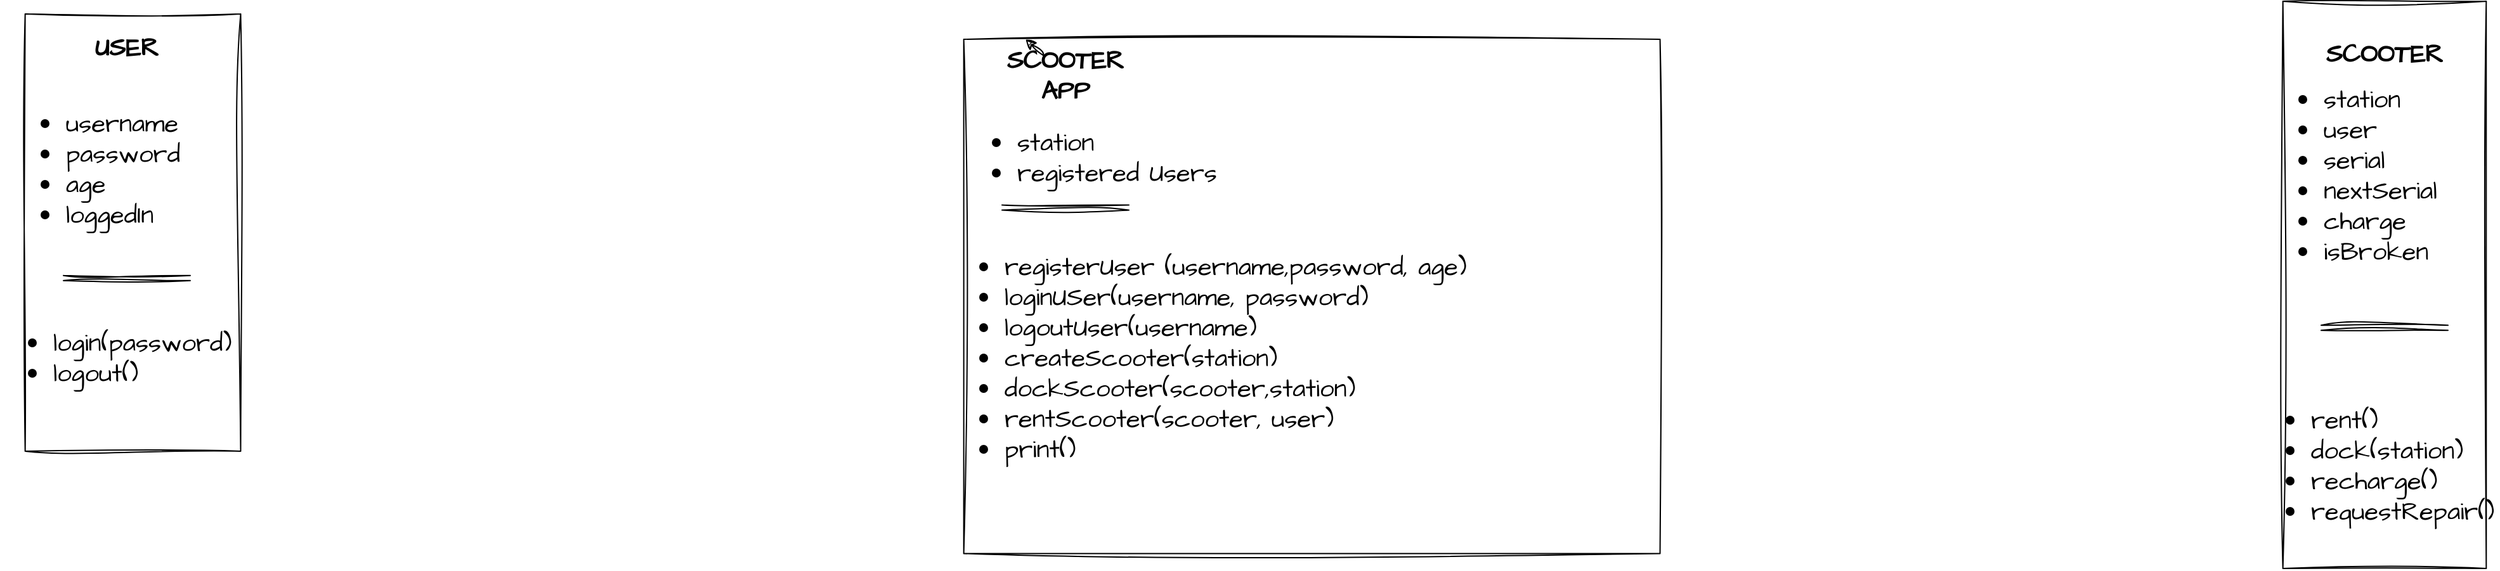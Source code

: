 <mxfile>
    <diagram id="jjF6-8D5hDRVsdyMYq7r" name="Page-1">
        <mxGraphModel dx="2360" dy="2220" grid="1" gridSize="10" guides="1" tooltips="1" connect="1" arrows="1" fold="1" page="1" pageScale="1" pageWidth="850" pageHeight="1100" math="0" shadow="0">
            <root>
                <mxCell id="0"/>
                <mxCell id="1" parent="0"/>
                <mxCell id="20" value="" style="group" vertex="1" connectable="0" parent="1">
                    <mxGeometry x="1190" y="-1080" width="190" height="447.5" as="geometry"/>
                </mxCell>
                <mxCell id="10" value="" style="whiteSpace=wrap;html=1;sketch=1;hachureGap=4;jiggle=2;curveFitting=1;fontFamily=Architects Daughter;fontSource=https%3A%2F%2Ffonts.googleapis.com%2Fcss%3Ffamily%3DArchitects%2BDaughter;fontSize=20;rotation=90;container=0;" vertex="1" parent="20">
                    <mxGeometry x="-123.75" y="143.58" width="447.5" height="160.34" as="geometry"/>
                </mxCell>
                <mxCell id="11" value="&lt;b&gt;SCOOTER&lt;/b&gt;" style="text;strokeColor=none;align=center;fillColor=none;html=1;verticalAlign=middle;whiteSpace=wrap;rounded=0;sketch=1;hachureGap=4;jiggle=2;curveFitting=1;fontFamily=Architects Daughter;fontSource=https%3A%2F%2Ffonts.googleapis.com%2Fcss%3Ffamily%3DArchitects%2BDaughter;fontSize=20;container=0;" vertex="1" parent="20">
                    <mxGeometry x="70" y="25.429" width="60" height="31.034" as="geometry"/>
                </mxCell>
                <mxCell id="12" value="&lt;ul&gt;&lt;li&gt;station&lt;/li&gt;&lt;li&gt;user&lt;/li&gt;&lt;li&gt;serial&lt;/li&gt;&lt;li&gt;nextSerial&lt;/li&gt;&lt;li&gt;charge&lt;/li&gt;&lt;li&gt;isBroken&lt;/li&gt;&lt;/ul&gt;" style="text;strokeColor=none;align=left;fillColor=none;html=1;verticalAlign=middle;whiteSpace=wrap;rounded=0;sketch=1;hachureGap=4;jiggle=2;curveFitting=1;fontFamily=Architects Daughter;fontSource=https%3A%2F%2Ffonts.googleapis.com%2Fcss%3Ffamily%3DArchitects%2BDaughter;fontSize=20;container=0;" vertex="1" parent="20">
                    <mxGeometry x="10" y="118.532" width="180" height="36.207" as="geometry"/>
                </mxCell>
                <mxCell id="18" value="" style="shape=link;html=1;sketch=1;hachureGap=4;jiggle=2;curveFitting=1;fontFamily=Architects Daughter;fontSource=https%3A%2F%2Ffonts.googleapis.com%2Fcss%3Ffamily%3DArchitects%2BDaughter;fontSize=16;" edge="1" parent="20">
                    <mxGeometry width="100" relative="1" as="geometry">
                        <mxPoint x="50" y="257.67" as="sourcePoint"/>
                        <mxPoint x="150" y="257.67" as="targetPoint"/>
                    </mxGeometry>
                </mxCell>
                <mxCell id="19" value="&lt;ul&gt;&lt;li&gt;rent()&lt;/li&gt;&lt;li&gt;dock(station)&lt;/li&gt;&lt;li&gt;recharge()&lt;/li&gt;&lt;li&gt;requestRepair()&lt;/li&gt;&lt;/ul&gt;" style="text;strokeColor=none;align=left;fillColor=none;html=1;verticalAlign=middle;whiteSpace=wrap;rounded=0;sketch=1;hachureGap=4;jiggle=2;curveFitting=1;fontFamily=Architects Daughter;fontSource=https%3A%2F%2Ffonts.googleapis.com%2Fcss%3Ffamily%3DArchitects%2BDaughter;fontSize=20;container=0;" vertex="1" parent="20">
                    <mxGeometry y="347.672" width="180" height="36.207" as="geometry"/>
                </mxCell>
                <mxCell id="23" value="" style="group" vertex="1" connectable="0" parent="1">
                    <mxGeometry x="-590" y="-1070.005" width="190" height="345" as="geometry"/>
                </mxCell>
                <mxCell id="6" value="" style="whiteSpace=wrap;html=1;sketch=1;hachureGap=4;jiggle=2;curveFitting=1;fontFamily=Architects Daughter;fontSource=https%3A%2F%2Ffonts.googleapis.com%2Fcss%3Ffamily%3DArchitects%2BDaughter;fontSize=20;rotation=90;container=0;" vertex="1" parent="23">
                    <mxGeometry x="-67.71" y="87.545" width="345" height="169.91" as="geometry"/>
                </mxCell>
                <mxCell id="4" value="&lt;b&gt;USER&lt;/b&gt;" style="text;strokeColor=none;align=center;fillColor=none;html=1;verticalAlign=middle;whiteSpace=wrap;rounded=0;sketch=1;hachureGap=4;jiggle=2;curveFitting=1;fontFamily=Architects Daughter;fontSource=https%3A%2F%2Ffonts.googleapis.com%2Fcss%3Ffamily%3DArchitects%2BDaughter;fontSize=20;container=0;" vertex="1" parent="23">
                    <mxGeometry x="70" y="10.514" width="60" height="31.034" as="geometry"/>
                </mxCell>
                <mxCell id="5" value="&lt;ul&gt;&lt;li&gt;username&lt;/li&gt;&lt;li&gt;password&lt;/li&gt;&lt;li&gt;age&lt;/li&gt;&lt;li&gt;loggedIn&lt;/li&gt;&lt;/ul&gt;" style="text;strokeColor=none;align=left;fillColor=none;html=1;verticalAlign=middle;whiteSpace=wrap;rounded=0;sketch=1;hachureGap=4;jiggle=2;curveFitting=1;fontFamily=Architects Daughter;fontSource=https%3A%2F%2Ffonts.googleapis.com%2Fcss%3Ffamily%3DArchitects%2BDaughter;fontSize=20;container=0;" vertex="1" parent="23">
                    <mxGeometry x="10" y="103.617" width="180" height="36.207" as="geometry"/>
                </mxCell>
                <mxCell id="21" value="" style="shape=link;html=1;sketch=1;hachureGap=4;jiggle=2;curveFitting=1;fontFamily=Architects Daughter;fontSource=https%3A%2F%2Ffonts.googleapis.com%2Fcss%3Ffamily%3DArchitects%2BDaughter;fontSize=16;" edge="1" parent="23">
                    <mxGeometry width="100" relative="1" as="geometry">
                        <mxPoint x="50" y="208.355" as="sourcePoint"/>
                        <mxPoint x="150" y="208.355" as="targetPoint"/>
                    </mxGeometry>
                </mxCell>
                <mxCell id="22" value="&lt;ul&gt;&lt;li&gt;login(password)&lt;/li&gt;&lt;li&gt;&lt;span style=&quot;background-color: initial;&quot;&gt;logout()&lt;/span&gt;&lt;br&gt;&lt;/li&gt;&lt;/ul&gt;" style="text;strokeColor=none;align=left;fillColor=none;html=1;verticalAlign=middle;whiteSpace=wrap;rounded=0;sketch=1;hachureGap=4;jiggle=2;curveFitting=1;fontFamily=Architects Daughter;fontSource=https%3A%2F%2Ffonts.googleapis.com%2Fcss%3Ffamily%3DArchitects%2BDaughter;fontSize=20;container=0;" vertex="1" parent="23">
                    <mxGeometry y="252.667" width="180" height="36.207" as="geometry"/>
                </mxCell>
                <mxCell id="28" value="" style="group" vertex="1" connectable="0" parent="1">
                    <mxGeometry x="160" y="-1049.995" width="558.775" height="405.7" as="geometry"/>
                </mxCell>
                <mxCell id="14" value="" style="whiteSpace=wrap;html=1;sketch=1;hachureGap=4;jiggle=2;curveFitting=1;fontFamily=Architects Daughter;fontSource=https%3A%2F%2Ffonts.googleapis.com%2Fcss%3Ffamily%3DArchitects%2BDaughter;fontSize=20;rotation=90;container=0;" vertex="1" parent="28">
                    <mxGeometry x="81.45" y="-71.625" width="405.7" height="548.95" as="geometry"/>
                </mxCell>
                <mxCell id="27" value="" style="edgeStyle=none;sketch=1;hachureGap=4;jiggle=2;curveFitting=1;html=1;fontFamily=Architects Daughter;fontSource=https%3A%2F%2Ffonts.googleapis.com%2Fcss%3Ffamily%3DArchitects%2BDaughter;fontSize=16;" edge="1" parent="28" source="15" target="14">
                    <mxGeometry relative="1" as="geometry"/>
                </mxCell>
                <mxCell id="15" value="&lt;b&gt;SCOOTER APP&lt;/b&gt;" style="text;strokeColor=none;align=center;fillColor=none;html=1;verticalAlign=middle;whiteSpace=wrap;rounded=0;sketch=1;hachureGap=4;jiggle=2;curveFitting=1;fontFamily=Architects Daughter;fontSource=https%3A%2F%2Ffonts.googleapis.com%2Fcss%3Ffamily%3DArchitects%2BDaughter;fontSize=20;container=0;" vertex="1" parent="28">
                    <mxGeometry x="60" y="12.774" width="60" height="31.034" as="geometry"/>
                </mxCell>
                <mxCell id="16" value="&lt;ul&gt;&lt;li&gt;registerUser (username,password, age)&lt;/li&gt;&lt;li&gt;loginUSer(username, password)&lt;/li&gt;&lt;li&gt;logoutUser(username)&lt;/li&gt;&lt;li&gt;createScooter(station)&lt;/li&gt;&lt;li&gt;dockScooter(scooter,station)&lt;/li&gt;&lt;li&gt;rentScooter(scooter, user)&lt;/li&gt;&lt;li&gt;print()&lt;/li&gt;&lt;/ul&gt;" style="text;strokeColor=none;align=left;fillColor=none;html=1;verticalAlign=middle;whiteSpace=wrap;rounded=0;sketch=1;hachureGap=4;jiggle=2;curveFitting=1;fontFamily=Architects Daughter;fontSource=https%3A%2F%2Ffonts.googleapis.com%2Fcss%3Ffamily%3DArchitects%2BDaughter;fontSize=20;container=0;" vertex="1" parent="28">
                    <mxGeometry y="232.775" width="485" height="36.21" as="geometry"/>
                </mxCell>
                <mxCell id="25" value="" style="shape=link;html=1;sketch=1;hachureGap=4;jiggle=2;curveFitting=1;fontFamily=Architects Daughter;fontSource=https%3A%2F%2Ffonts.googleapis.com%2Fcss%3Ffamily%3DArchitects%2BDaughter;fontSize=16;" edge="1" parent="28">
                    <mxGeometry width="100" relative="1" as="geometry">
                        <mxPoint x="40" y="132.775" as="sourcePoint"/>
                        <mxPoint x="140" y="132.775" as="targetPoint"/>
                    </mxGeometry>
                </mxCell>
                <mxCell id="26" value="&lt;ul&gt;&lt;li&gt;station&lt;/li&gt;&lt;li&gt;registered Users&lt;/li&gt;&lt;/ul&gt;" style="text;strokeColor=none;align=left;fillColor=none;html=1;verticalAlign=middle;whiteSpace=wrap;rounded=0;sketch=1;hachureGap=4;jiggle=2;curveFitting=1;fontFamily=Architects Daughter;fontSource=https%3A%2F%2Ffonts.googleapis.com%2Fcss%3Ffamily%3DArchitects%2BDaughter;fontSize=20;container=0;" vertex="1" parent="28">
                    <mxGeometry x="10" y="74.845" width="305" height="36.21" as="geometry"/>
                </mxCell>
            </root>
        </mxGraphModel>
    </diagram>
</mxfile>
